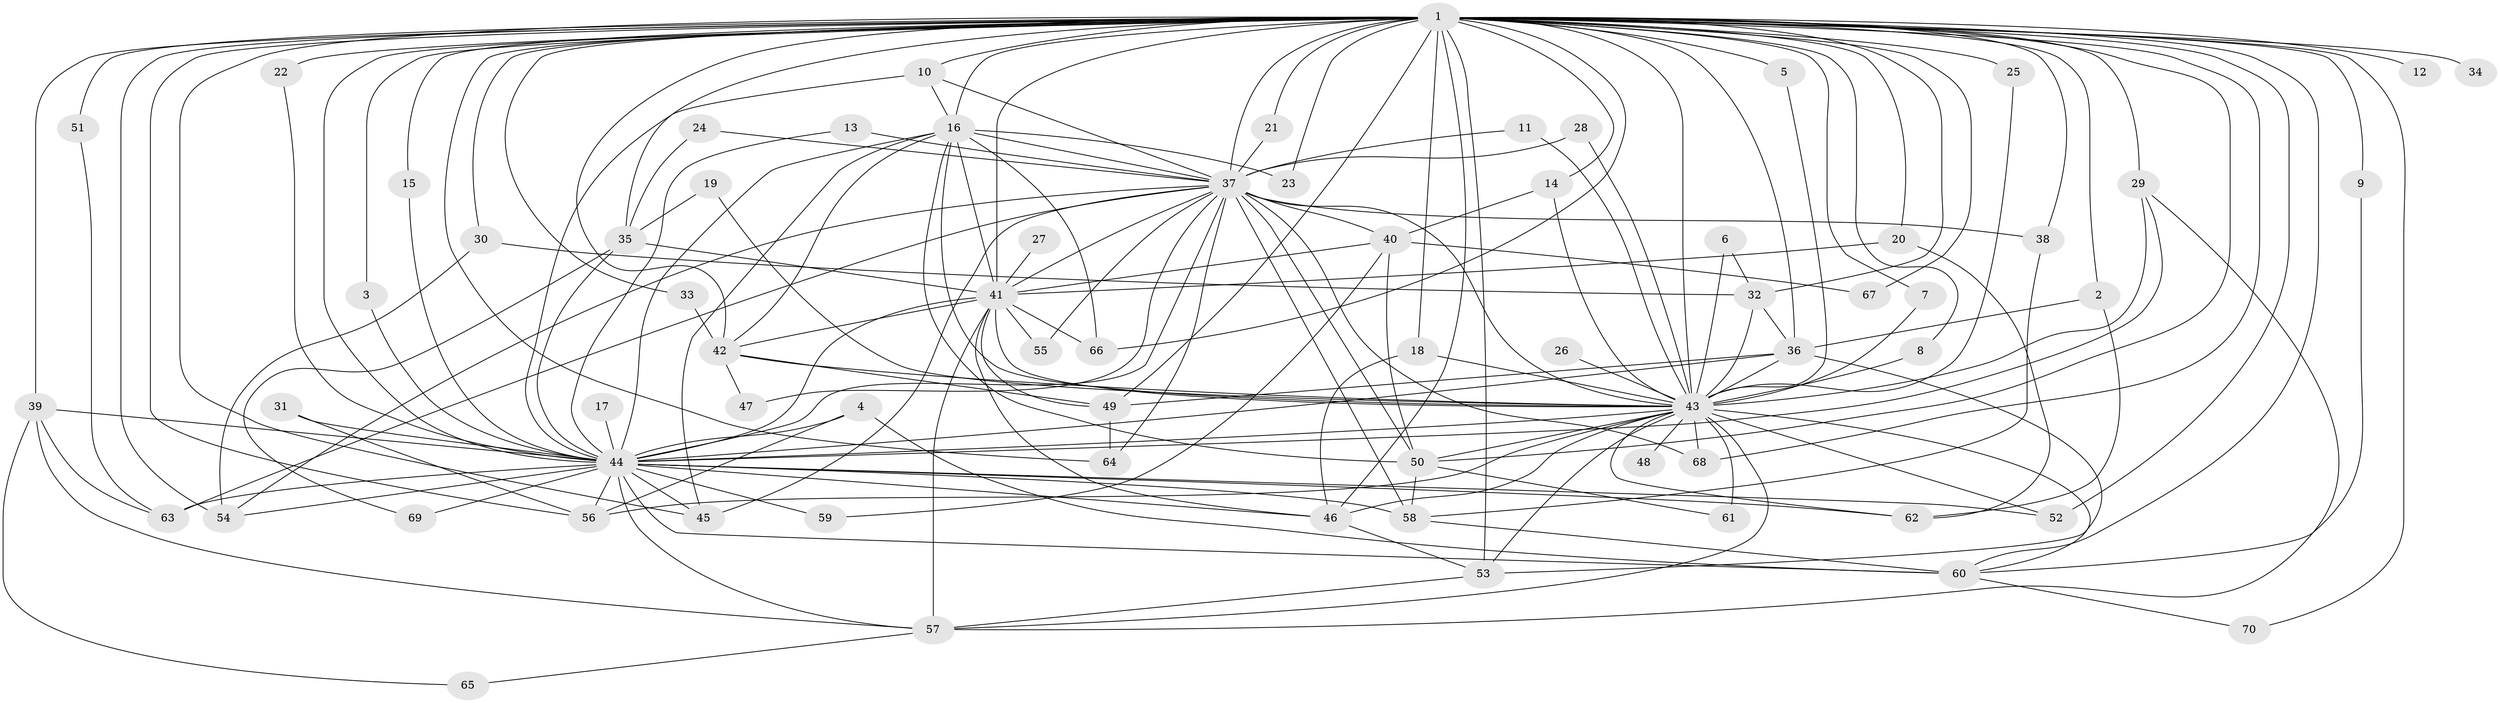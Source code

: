 // original degree distribution, {23: 0.007194244604316547, 28: 0.007194244604316547, 30: 0.007194244604316547, 24: 0.007194244604316547, 22: 0.007194244604316547, 16: 0.007194244604316547, 35: 0.007194244604316547, 20: 0.007194244604316547, 19: 0.007194244604316547, 29: 0.007194244604316547, 4: 0.1079136690647482, 3: 0.19424460431654678, 5: 0.03597122302158273, 2: 0.539568345323741, 7: 0.014388489208633094, 6: 0.03597122302158273}
// Generated by graph-tools (version 1.1) at 2025/49/03/09/25 03:49:37]
// undirected, 70 vertices, 177 edges
graph export_dot {
graph [start="1"]
  node [color=gray90,style=filled];
  1;
  2;
  3;
  4;
  5;
  6;
  7;
  8;
  9;
  10;
  11;
  12;
  13;
  14;
  15;
  16;
  17;
  18;
  19;
  20;
  21;
  22;
  23;
  24;
  25;
  26;
  27;
  28;
  29;
  30;
  31;
  32;
  33;
  34;
  35;
  36;
  37;
  38;
  39;
  40;
  41;
  42;
  43;
  44;
  45;
  46;
  47;
  48;
  49;
  50;
  51;
  52;
  53;
  54;
  55;
  56;
  57;
  58;
  59;
  60;
  61;
  62;
  63;
  64;
  65;
  66;
  67;
  68;
  69;
  70;
  1 -- 2 [weight=1.0];
  1 -- 3 [weight=1.0];
  1 -- 5 [weight=2.0];
  1 -- 7 [weight=1.0];
  1 -- 8 [weight=1.0];
  1 -- 9 [weight=1.0];
  1 -- 10 [weight=1.0];
  1 -- 12 [weight=2.0];
  1 -- 14 [weight=1.0];
  1 -- 15 [weight=1.0];
  1 -- 16 [weight=5.0];
  1 -- 18 [weight=1.0];
  1 -- 20 [weight=1.0];
  1 -- 21 [weight=1.0];
  1 -- 22 [weight=2.0];
  1 -- 23 [weight=1.0];
  1 -- 25 [weight=1.0];
  1 -- 29 [weight=3.0];
  1 -- 30 [weight=1.0];
  1 -- 32 [weight=2.0];
  1 -- 33 [weight=1.0];
  1 -- 34 [weight=2.0];
  1 -- 35 [weight=1.0];
  1 -- 36 [weight=1.0];
  1 -- 37 [weight=4.0];
  1 -- 38 [weight=1.0];
  1 -- 39 [weight=2.0];
  1 -- 41 [weight=4.0];
  1 -- 42 [weight=1.0];
  1 -- 43 [weight=9.0];
  1 -- 44 [weight=5.0];
  1 -- 45 [weight=1.0];
  1 -- 46 [weight=1.0];
  1 -- 49 [weight=1.0];
  1 -- 50 [weight=1.0];
  1 -- 51 [weight=1.0];
  1 -- 52 [weight=1.0];
  1 -- 53 [weight=2.0];
  1 -- 54 [weight=2.0];
  1 -- 56 [weight=1.0];
  1 -- 60 [weight=1.0];
  1 -- 64 [weight=1.0];
  1 -- 66 [weight=1.0];
  1 -- 67 [weight=1.0];
  1 -- 68 [weight=1.0];
  1 -- 70 [weight=1.0];
  2 -- 36 [weight=1.0];
  2 -- 62 [weight=1.0];
  3 -- 44 [weight=1.0];
  4 -- 44 [weight=1.0];
  4 -- 56 [weight=1.0];
  4 -- 60 [weight=1.0];
  5 -- 43 [weight=1.0];
  6 -- 32 [weight=1.0];
  6 -- 43 [weight=1.0];
  7 -- 43 [weight=1.0];
  8 -- 43 [weight=1.0];
  9 -- 60 [weight=1.0];
  10 -- 16 [weight=1.0];
  10 -- 37 [weight=1.0];
  10 -- 44 [weight=1.0];
  11 -- 37 [weight=1.0];
  11 -- 43 [weight=1.0];
  13 -- 37 [weight=1.0];
  13 -- 44 [weight=1.0];
  14 -- 40 [weight=1.0];
  14 -- 43 [weight=1.0];
  15 -- 44 [weight=1.0];
  16 -- 23 [weight=1.0];
  16 -- 37 [weight=1.0];
  16 -- 41 [weight=1.0];
  16 -- 42 [weight=1.0];
  16 -- 43 [weight=2.0];
  16 -- 44 [weight=1.0];
  16 -- 45 [weight=1.0];
  16 -- 50 [weight=1.0];
  16 -- 66 [weight=1.0];
  17 -- 44 [weight=1.0];
  18 -- 43 [weight=1.0];
  18 -- 46 [weight=1.0];
  19 -- 35 [weight=1.0];
  19 -- 43 [weight=1.0];
  20 -- 41 [weight=1.0];
  20 -- 62 [weight=1.0];
  21 -- 37 [weight=1.0];
  22 -- 44 [weight=1.0];
  24 -- 35 [weight=1.0];
  24 -- 37 [weight=1.0];
  25 -- 43 [weight=1.0];
  26 -- 43 [weight=2.0];
  27 -- 41 [weight=1.0];
  28 -- 37 [weight=1.0];
  28 -- 43 [weight=1.0];
  29 -- 43 [weight=1.0];
  29 -- 44 [weight=1.0];
  29 -- 57 [weight=1.0];
  30 -- 32 [weight=1.0];
  30 -- 54 [weight=1.0];
  31 -- 44 [weight=1.0];
  31 -- 56 [weight=1.0];
  32 -- 36 [weight=1.0];
  32 -- 43 [weight=2.0];
  33 -- 42 [weight=1.0];
  35 -- 41 [weight=2.0];
  35 -- 44 [weight=1.0];
  35 -- 69 [weight=1.0];
  36 -- 43 [weight=1.0];
  36 -- 44 [weight=1.0];
  36 -- 49 [weight=1.0];
  36 -- 53 [weight=1.0];
  37 -- 38 [weight=1.0];
  37 -- 40 [weight=1.0];
  37 -- 41 [weight=1.0];
  37 -- 43 [weight=2.0];
  37 -- 44 [weight=1.0];
  37 -- 45 [weight=1.0];
  37 -- 47 [weight=1.0];
  37 -- 50 [weight=1.0];
  37 -- 54 [weight=1.0];
  37 -- 55 [weight=1.0];
  37 -- 58 [weight=2.0];
  37 -- 63 [weight=2.0];
  37 -- 64 [weight=1.0];
  37 -- 68 [weight=1.0];
  38 -- 58 [weight=1.0];
  39 -- 44 [weight=1.0];
  39 -- 57 [weight=1.0];
  39 -- 63 [weight=1.0];
  39 -- 65 [weight=1.0];
  40 -- 41 [weight=1.0];
  40 -- 50 [weight=1.0];
  40 -- 59 [weight=1.0];
  40 -- 67 [weight=1.0];
  41 -- 42 [weight=1.0];
  41 -- 43 [weight=2.0];
  41 -- 44 [weight=1.0];
  41 -- 46 [weight=1.0];
  41 -- 49 [weight=1.0];
  41 -- 55 [weight=1.0];
  41 -- 57 [weight=2.0];
  41 -- 66 [weight=1.0];
  42 -- 43 [weight=1.0];
  42 -- 47 [weight=1.0];
  42 -- 49 [weight=1.0];
  43 -- 44 [weight=3.0];
  43 -- 46 [weight=1.0];
  43 -- 48 [weight=1.0];
  43 -- 50 [weight=1.0];
  43 -- 52 [weight=1.0];
  43 -- 53 [weight=1.0];
  43 -- 56 [weight=1.0];
  43 -- 57 [weight=2.0];
  43 -- 60 [weight=1.0];
  43 -- 61 [weight=2.0];
  43 -- 62 [weight=1.0];
  43 -- 68 [weight=1.0];
  44 -- 45 [weight=1.0];
  44 -- 46 [weight=1.0];
  44 -- 52 [weight=1.0];
  44 -- 54 [weight=1.0];
  44 -- 56 [weight=1.0];
  44 -- 57 [weight=1.0];
  44 -- 58 [weight=1.0];
  44 -- 59 [weight=1.0];
  44 -- 60 [weight=2.0];
  44 -- 62 [weight=1.0];
  44 -- 63 [weight=1.0];
  44 -- 69 [weight=1.0];
  46 -- 53 [weight=1.0];
  49 -- 64 [weight=1.0];
  50 -- 58 [weight=1.0];
  50 -- 61 [weight=1.0];
  51 -- 63 [weight=1.0];
  53 -- 57 [weight=1.0];
  57 -- 65 [weight=1.0];
  58 -- 60 [weight=1.0];
  60 -- 70 [weight=1.0];
}
